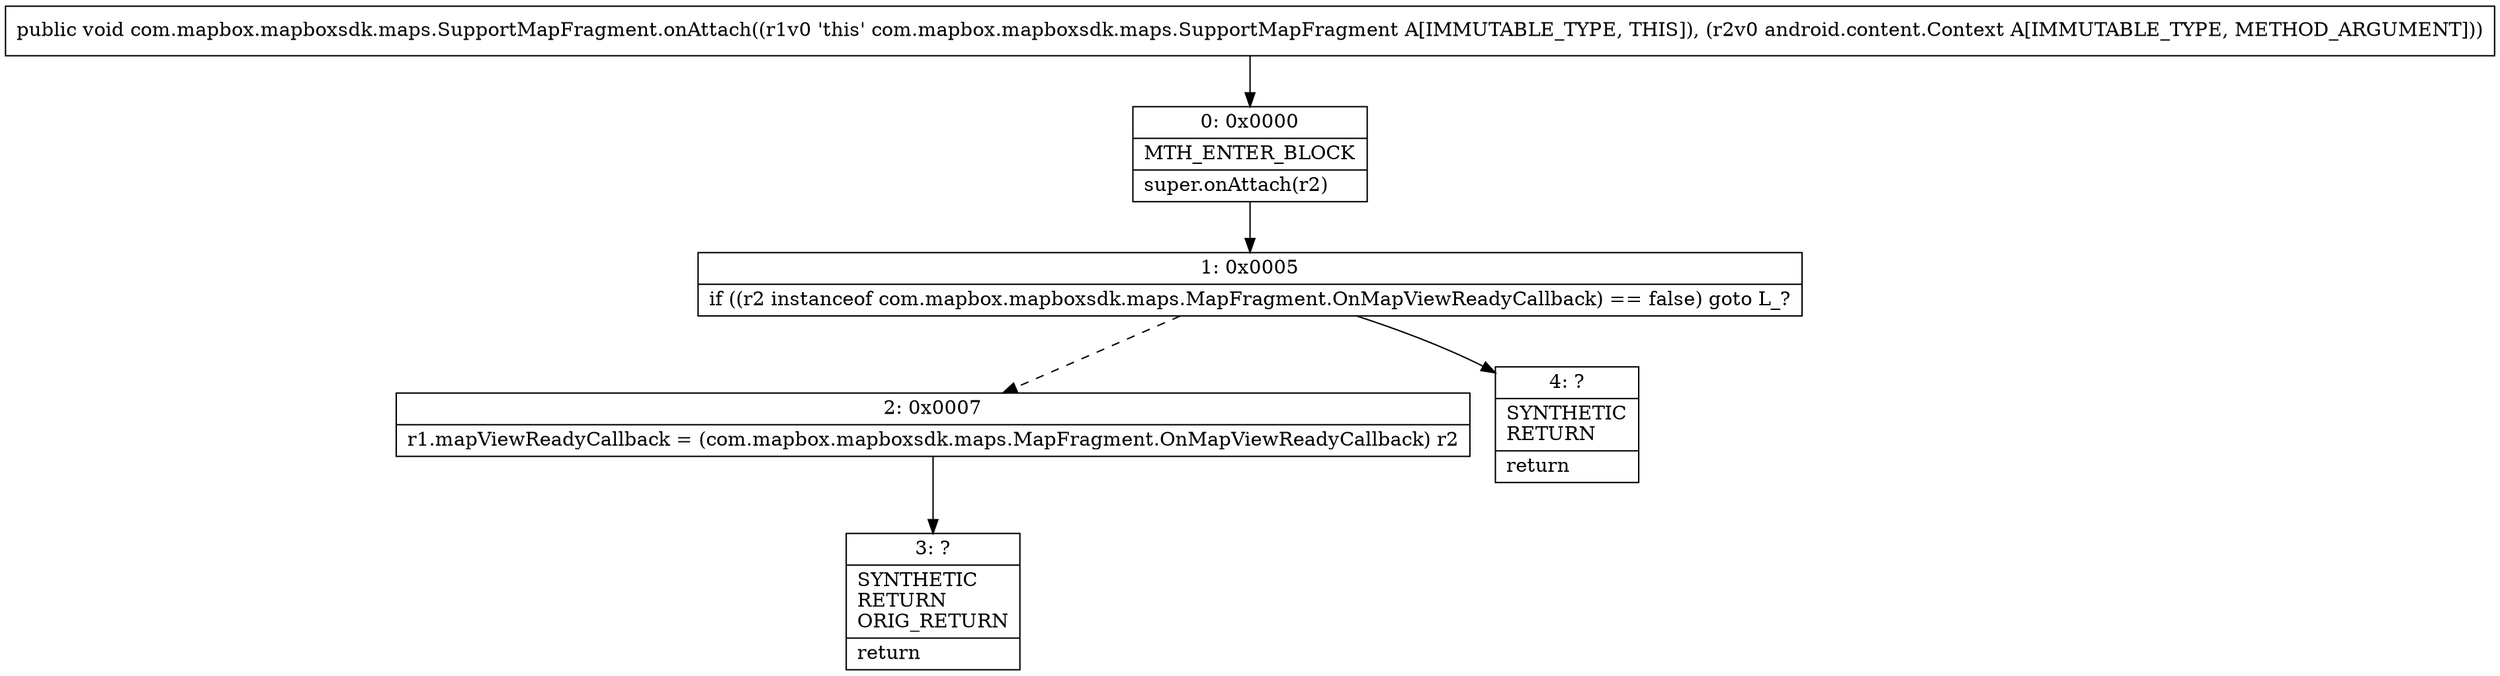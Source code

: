 digraph "CFG forcom.mapbox.mapboxsdk.maps.SupportMapFragment.onAttach(Landroid\/content\/Context;)V" {
Node_0 [shape=record,label="{0\:\ 0x0000|MTH_ENTER_BLOCK\l|super.onAttach(r2)\l}"];
Node_1 [shape=record,label="{1\:\ 0x0005|if ((r2 instanceof com.mapbox.mapboxsdk.maps.MapFragment.OnMapViewReadyCallback) == false) goto L_?\l}"];
Node_2 [shape=record,label="{2\:\ 0x0007|r1.mapViewReadyCallback = (com.mapbox.mapboxsdk.maps.MapFragment.OnMapViewReadyCallback) r2\l}"];
Node_3 [shape=record,label="{3\:\ ?|SYNTHETIC\lRETURN\lORIG_RETURN\l|return\l}"];
Node_4 [shape=record,label="{4\:\ ?|SYNTHETIC\lRETURN\l|return\l}"];
MethodNode[shape=record,label="{public void com.mapbox.mapboxsdk.maps.SupportMapFragment.onAttach((r1v0 'this' com.mapbox.mapboxsdk.maps.SupportMapFragment A[IMMUTABLE_TYPE, THIS]), (r2v0 android.content.Context A[IMMUTABLE_TYPE, METHOD_ARGUMENT])) }"];
MethodNode -> Node_0;
Node_0 -> Node_1;
Node_1 -> Node_2[style=dashed];
Node_1 -> Node_4;
Node_2 -> Node_3;
}


